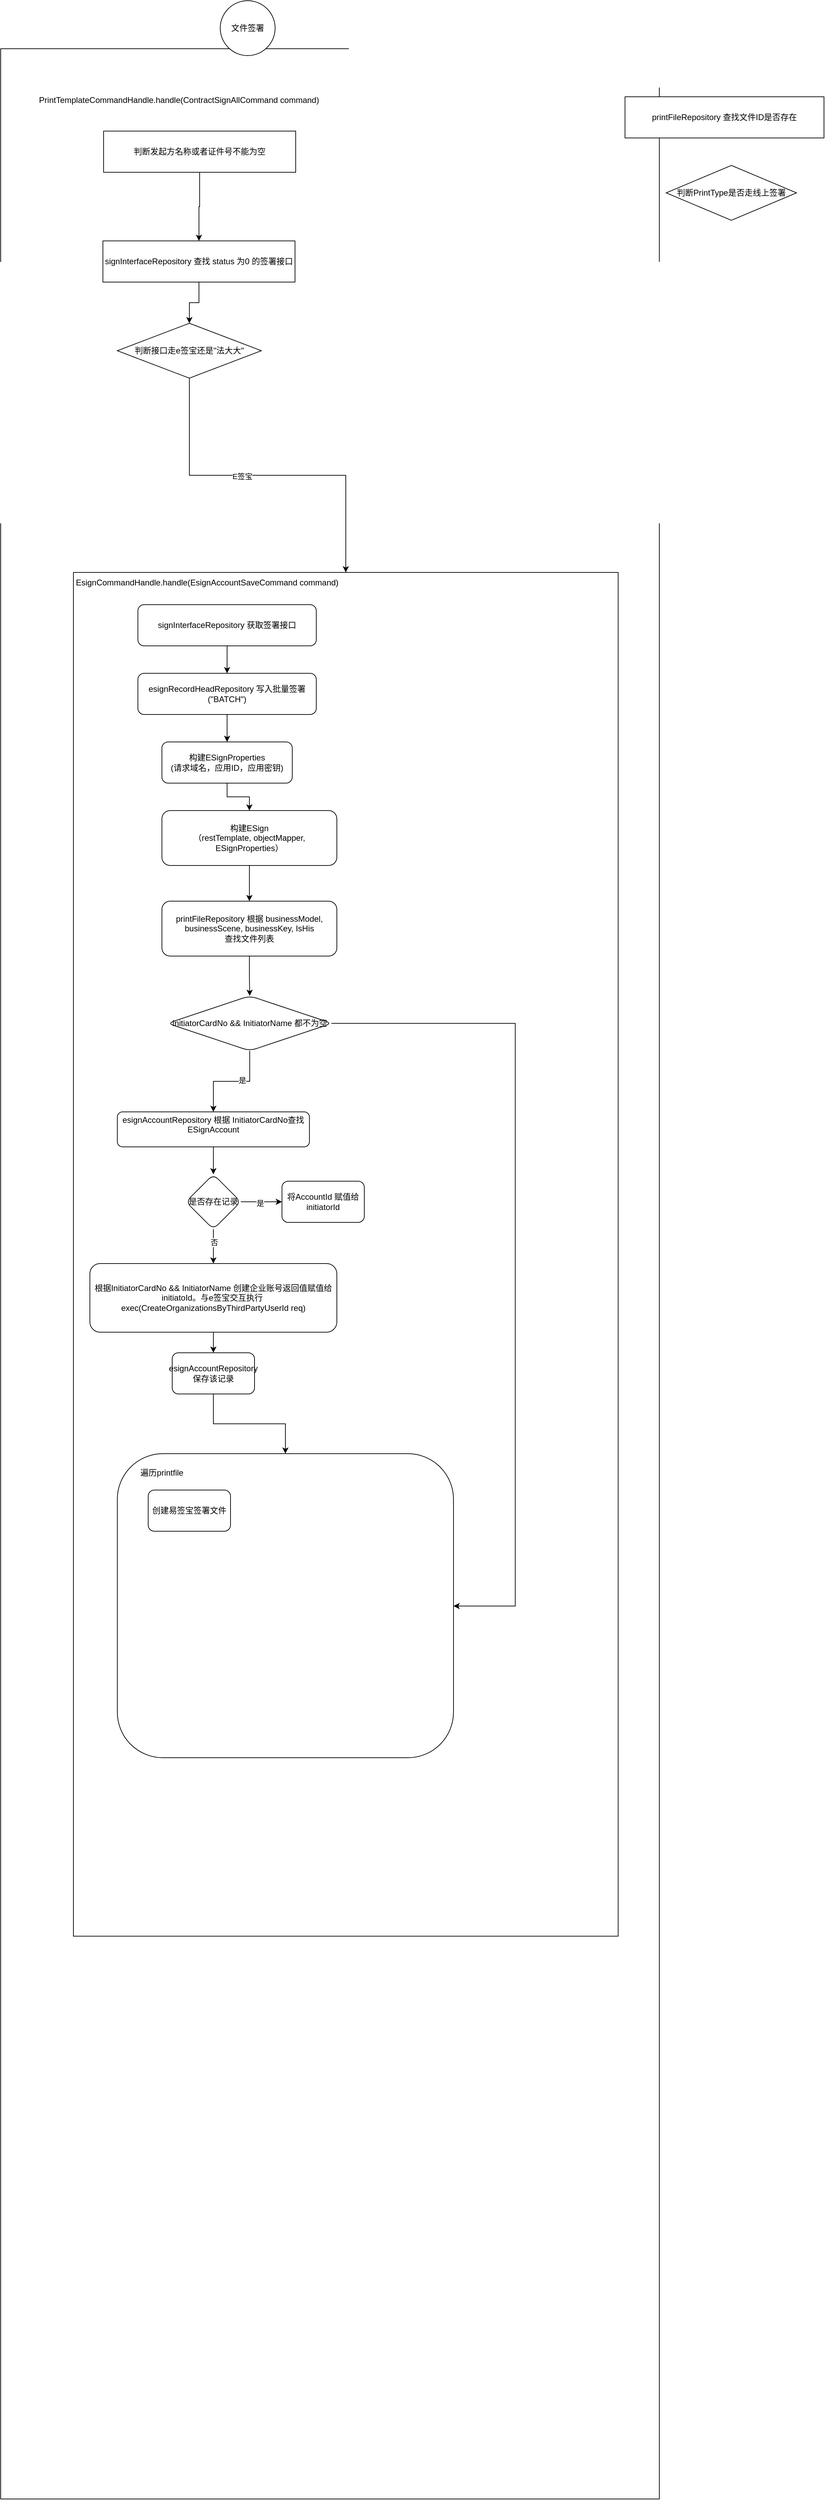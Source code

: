 <mxfile version="25.0.1">
  <diagram name="Page-1" id="Br8Wx8sli5McnMp55z6l">
    <mxGraphModel dx="1290" dy="522" grid="1" gridSize="10" guides="1" tooltips="1" connect="1" arrows="1" fold="1" page="1" pageScale="1" pageWidth="850" pageHeight="1100" math="0" shadow="0">
      <root>
        <mxCell id="0" />
        <mxCell id="1" parent="0" />
        <mxCell id="l_11CZ8YvdLJNFjwXb9s-1" value="" style="rounded=0;whiteSpace=wrap;html=1;" vertex="1" parent="1">
          <mxGeometry x="10" y="80" width="960" height="3570" as="geometry" />
        </mxCell>
        <mxCell id="l_11CZ8YvdLJNFjwXb9s-2" value="文件签署" style="ellipse;whiteSpace=wrap;html=1;aspect=fixed;" vertex="1" parent="1">
          <mxGeometry x="330" y="10" width="80" height="80" as="geometry" />
        </mxCell>
        <mxCell id="l_11CZ8YvdLJNFjwXb9s-3" value="PrintTemplateCommandHandle.handle(ContractSignAllCommand command)" style="text;html=1;align=center;verticalAlign=middle;whiteSpace=wrap;rounded=0;" vertex="1" parent="1">
          <mxGeometry x="60" y="140" width="420" height="30" as="geometry" />
        </mxCell>
        <mxCell id="l_11CZ8YvdLJNFjwXb9s-4" value="printFileRepository 查找文件ID是否存在" style="rounded=0;whiteSpace=wrap;html=1;" vertex="1" parent="1">
          <mxGeometry x="920" y="150" width="290" height="60" as="geometry" />
        </mxCell>
        <mxCell id="l_11CZ8YvdLJNFjwXb9s-5" value="判断PrintType是否走线上签署" style="rhombus;whiteSpace=wrap;html=1;" vertex="1" parent="1">
          <mxGeometry x="980" y="250" width="190" height="80" as="geometry" />
        </mxCell>
        <mxCell id="l_11CZ8YvdLJNFjwXb9s-8" value="" style="edgeStyle=orthogonalEdgeStyle;rounded=0;orthogonalLoop=1;jettySize=auto;html=1;" edge="1" parent="1" source="l_11CZ8YvdLJNFjwXb9s-6" target="l_11CZ8YvdLJNFjwXb9s-7">
          <mxGeometry relative="1" as="geometry" />
        </mxCell>
        <mxCell id="l_11CZ8YvdLJNFjwXb9s-6" value="判断发起方名称或者证件号不能为空" style="rounded=0;whiteSpace=wrap;html=1;" vertex="1" parent="1">
          <mxGeometry x="160" y="200" width="280" height="60" as="geometry" />
        </mxCell>
        <mxCell id="l_11CZ8YvdLJNFjwXb9s-19" style="edgeStyle=orthogonalEdgeStyle;rounded=0;orthogonalLoop=1;jettySize=auto;html=1;" edge="1" parent="1" source="l_11CZ8YvdLJNFjwXb9s-7" target="l_11CZ8YvdLJNFjwXb9s-11">
          <mxGeometry relative="1" as="geometry" />
        </mxCell>
        <mxCell id="l_11CZ8YvdLJNFjwXb9s-7" value="signInterfaceRepository 查找 status 为0 的签署接口" style="rounded=0;whiteSpace=wrap;html=1;" vertex="1" parent="1">
          <mxGeometry x="159" y="360" width="280" height="60" as="geometry" />
        </mxCell>
        <mxCell id="l_11CZ8YvdLJNFjwXb9s-13" value="" style="edgeStyle=orthogonalEdgeStyle;rounded=0;orthogonalLoop=1;jettySize=auto;html=1;" edge="1" parent="1" source="l_11CZ8YvdLJNFjwXb9s-11" target="l_11CZ8YvdLJNFjwXb9s-12">
          <mxGeometry relative="1" as="geometry" />
        </mxCell>
        <mxCell id="l_11CZ8YvdLJNFjwXb9s-14" value="E签宝" style="edgeLabel;html=1;align=center;verticalAlign=middle;resizable=0;points=[];" vertex="1" connectable="0" parent="l_11CZ8YvdLJNFjwXb9s-13">
          <mxGeometry x="-0.147" y="-1" relative="1" as="geometry">
            <mxPoint as="offset" />
          </mxGeometry>
        </mxCell>
        <mxCell id="l_11CZ8YvdLJNFjwXb9s-11" value="判断接口走e签宝还是&quot;法大大&quot;" style="rhombus;whiteSpace=wrap;html=1;" vertex="1" parent="1">
          <mxGeometry x="180" y="480" width="210" height="80" as="geometry" />
        </mxCell>
        <mxCell id="l_11CZ8YvdLJNFjwXb9s-12" value="" style="whiteSpace=wrap;html=1;" vertex="1" parent="1">
          <mxGeometry x="116" y="843" width="794" height="1987" as="geometry" />
        </mxCell>
        <mxCell id="l_11CZ8YvdLJNFjwXb9s-15" value="EsignCommandHandle.handle(EsignAccountSaveCommand command)" style="text;html=1;align=center;verticalAlign=middle;whiteSpace=wrap;rounded=0;" vertex="1" parent="1">
          <mxGeometry x="116" y="843" width="390" height="30" as="geometry" />
        </mxCell>
        <mxCell id="l_11CZ8YvdLJNFjwXb9s-18" value="" style="edgeStyle=orthogonalEdgeStyle;rounded=0;orthogonalLoop=1;jettySize=auto;html=1;" edge="1" parent="1" source="l_11CZ8YvdLJNFjwXb9s-16" target="l_11CZ8YvdLJNFjwXb9s-17">
          <mxGeometry relative="1" as="geometry" />
        </mxCell>
        <mxCell id="l_11CZ8YvdLJNFjwXb9s-16" value="signInterfaceRepository 获取签署接口" style="rounded=1;whiteSpace=wrap;html=1;" vertex="1" parent="1">
          <mxGeometry x="210" y="890" width="260" height="60" as="geometry" />
        </mxCell>
        <mxCell id="l_11CZ8YvdLJNFjwXb9s-21" value="" style="edgeStyle=orthogonalEdgeStyle;rounded=0;orthogonalLoop=1;jettySize=auto;html=1;" edge="1" parent="1" source="l_11CZ8YvdLJNFjwXb9s-17" target="l_11CZ8YvdLJNFjwXb9s-20">
          <mxGeometry relative="1" as="geometry" />
        </mxCell>
        <mxCell id="l_11CZ8YvdLJNFjwXb9s-17" value="esignRecordHeadRepository 写入批量签署 (&quot;BATCH&quot;)" style="rounded=1;whiteSpace=wrap;html=1;" vertex="1" parent="1">
          <mxGeometry x="210" y="990" width="260" height="60" as="geometry" />
        </mxCell>
        <mxCell id="l_11CZ8YvdLJNFjwXb9s-23" value="" style="edgeStyle=orthogonalEdgeStyle;rounded=0;orthogonalLoop=1;jettySize=auto;html=1;" edge="1" parent="1" source="l_11CZ8YvdLJNFjwXb9s-20" target="l_11CZ8YvdLJNFjwXb9s-22">
          <mxGeometry relative="1" as="geometry" />
        </mxCell>
        <mxCell id="l_11CZ8YvdLJNFjwXb9s-20" value="构建ESignProperties&lt;div&gt;(请求域名，应用ID，应用密钥)&lt;/div&gt;" style="rounded=1;whiteSpace=wrap;html=1;" vertex="1" parent="1">
          <mxGeometry x="245" y="1090" width="190" height="60" as="geometry" />
        </mxCell>
        <mxCell id="l_11CZ8YvdLJNFjwXb9s-25" value="" style="edgeStyle=orthogonalEdgeStyle;rounded=0;orthogonalLoop=1;jettySize=auto;html=1;" edge="1" parent="1" source="l_11CZ8YvdLJNFjwXb9s-22" target="l_11CZ8YvdLJNFjwXb9s-24">
          <mxGeometry relative="1" as="geometry" />
        </mxCell>
        <mxCell id="l_11CZ8YvdLJNFjwXb9s-22" value="构建ESign&lt;div&gt;（restTemplate, objectMapper, ESignProperties）&lt;/div&gt;" style="rounded=1;whiteSpace=wrap;html=1;" vertex="1" parent="1">
          <mxGeometry x="245" y="1190" width="255" height="80" as="geometry" />
        </mxCell>
        <mxCell id="l_11CZ8YvdLJNFjwXb9s-29" value="" style="edgeStyle=orthogonalEdgeStyle;rounded=0;orthogonalLoop=1;jettySize=auto;html=1;" edge="1" parent="1" source="l_11CZ8YvdLJNFjwXb9s-24" target="l_11CZ8YvdLJNFjwXb9s-28">
          <mxGeometry relative="1" as="geometry" />
        </mxCell>
        <mxCell id="l_11CZ8YvdLJNFjwXb9s-24" value="printFileRepository 根据 businessModel, businessScene, businessKey, IsHis&lt;div&gt;查找文件列表&lt;/div&gt;" style="rounded=1;whiteSpace=wrap;html=1;" vertex="1" parent="1">
          <mxGeometry x="245" y="1322" width="255" height="80" as="geometry" />
        </mxCell>
        <mxCell id="l_11CZ8YvdLJNFjwXb9s-31" value="" style="edgeStyle=orthogonalEdgeStyle;rounded=0;orthogonalLoop=1;jettySize=auto;html=1;" edge="1" parent="1" source="l_11CZ8YvdLJNFjwXb9s-28" target="l_11CZ8YvdLJNFjwXb9s-30">
          <mxGeometry relative="1" as="geometry" />
        </mxCell>
        <mxCell id="l_11CZ8YvdLJNFjwXb9s-32" value="是" style="edgeLabel;html=1;align=center;verticalAlign=middle;resizable=0;points=[];" vertex="1" connectable="0" parent="l_11CZ8YvdLJNFjwXb9s-31">
          <mxGeometry x="-0.213" y="-2" relative="1" as="geometry">
            <mxPoint as="offset" />
          </mxGeometry>
        </mxCell>
        <mxCell id="l_11CZ8YvdLJNFjwXb9s-39" style="edgeStyle=orthogonalEdgeStyle;rounded=0;orthogonalLoop=1;jettySize=auto;html=1;" edge="1" parent="1">
          <mxGeometry relative="1" as="geometry">
            <mxPoint x="492" y="1500" as="sourcePoint" />
            <mxPoint x="670" y="2349" as="targetPoint" />
            <Array as="points">
              <mxPoint x="760" y="1500" />
              <mxPoint x="760" y="2349" />
            </Array>
          </mxGeometry>
        </mxCell>
        <mxCell id="l_11CZ8YvdLJNFjwXb9s-28" value="InitiatorCardNo &amp;amp;&amp;amp;&amp;nbsp;InitiatorName 都不为空" style="rhombus;whiteSpace=wrap;html=1;rounded=1;" vertex="1" parent="1">
          <mxGeometry x="253" y="1460" width="240" height="80" as="geometry" />
        </mxCell>
        <mxCell id="l_11CZ8YvdLJNFjwXb9s-41" value="" style="edgeStyle=orthogonalEdgeStyle;rounded=0;orthogonalLoop=1;jettySize=auto;html=1;" edge="1" parent="1" source="l_11CZ8YvdLJNFjwXb9s-30" target="l_11CZ8YvdLJNFjwXb9s-40">
          <mxGeometry relative="1" as="geometry" />
        </mxCell>
        <mxCell id="l_11CZ8YvdLJNFjwXb9s-30" value="esignAccountRepository 根据 InitiatorCardNo查找 ESignAccount&lt;div&gt;&lt;br&gt;&lt;/div&gt;" style="whiteSpace=wrap;html=1;rounded=1;" vertex="1" parent="1">
          <mxGeometry x="180" y="1629" width="280" height="51" as="geometry" />
        </mxCell>
        <mxCell id="l_11CZ8YvdLJNFjwXb9s-33" value="" style="whiteSpace=wrap;html=1;rounded=1;" vertex="1" parent="1">
          <mxGeometry x="180" y="2127" width="490" height="443" as="geometry" />
        </mxCell>
        <mxCell id="l_11CZ8YvdLJNFjwXb9s-43" value="" style="edgeStyle=orthogonalEdgeStyle;rounded=0;orthogonalLoop=1;jettySize=auto;html=1;" edge="1" parent="1" source="l_11CZ8YvdLJNFjwXb9s-40" target="l_11CZ8YvdLJNFjwXb9s-42">
          <mxGeometry relative="1" as="geometry" />
        </mxCell>
        <mxCell id="l_11CZ8YvdLJNFjwXb9s-44" value="是" style="edgeLabel;html=1;align=center;verticalAlign=middle;resizable=0;points=[];" vertex="1" connectable="0" parent="l_11CZ8YvdLJNFjwXb9s-43">
          <mxGeometry x="-0.073" y="-2" relative="1" as="geometry">
            <mxPoint as="offset" />
          </mxGeometry>
        </mxCell>
        <mxCell id="l_11CZ8YvdLJNFjwXb9s-46" value="" style="edgeStyle=orthogonalEdgeStyle;rounded=0;orthogonalLoop=1;jettySize=auto;html=1;" edge="1" parent="1" source="l_11CZ8YvdLJNFjwXb9s-40" target="l_11CZ8YvdLJNFjwXb9s-45">
          <mxGeometry relative="1" as="geometry" />
        </mxCell>
        <mxCell id="l_11CZ8YvdLJNFjwXb9s-47" value="否" style="edgeLabel;html=1;align=center;verticalAlign=middle;resizable=0;points=[];" vertex="1" connectable="0" parent="l_11CZ8YvdLJNFjwXb9s-46">
          <mxGeometry x="-0.262" y="1" relative="1" as="geometry">
            <mxPoint as="offset" />
          </mxGeometry>
        </mxCell>
        <mxCell id="l_11CZ8YvdLJNFjwXb9s-40" value="是否存在记录" style="rhombus;whiteSpace=wrap;html=1;rounded=1;" vertex="1" parent="1">
          <mxGeometry x="280" y="1720" width="80" height="80" as="geometry" />
        </mxCell>
        <mxCell id="l_11CZ8YvdLJNFjwXb9s-42" value="将AccountId 赋值给&lt;div&gt;initiatorId&lt;/div&gt;" style="whiteSpace=wrap;html=1;rounded=1;" vertex="1" parent="1">
          <mxGeometry x="420" y="1730" width="120" height="60" as="geometry" />
        </mxCell>
        <mxCell id="l_11CZ8YvdLJNFjwXb9s-49" value="" style="edgeStyle=orthogonalEdgeStyle;rounded=0;orthogonalLoop=1;jettySize=auto;html=1;" edge="1" parent="1" source="l_11CZ8YvdLJNFjwXb9s-45" target="l_11CZ8YvdLJNFjwXb9s-48">
          <mxGeometry relative="1" as="geometry" />
        </mxCell>
        <mxCell id="l_11CZ8YvdLJNFjwXb9s-45" value="根据InitiatorCardNo &amp;amp;&amp;amp;&amp;nbsp;InitiatorName 创建企业账号返回值赋值给initiatoId。与e签宝交互执行&amp;nbsp; exec(CreateOrganizationsByThirdPartyUserId req)" style="whiteSpace=wrap;html=1;rounded=1;" vertex="1" parent="1">
          <mxGeometry x="140" y="1850" width="360" height="100" as="geometry" />
        </mxCell>
        <mxCell id="l_11CZ8YvdLJNFjwXb9s-50" style="edgeStyle=orthogonalEdgeStyle;rounded=0;orthogonalLoop=1;jettySize=auto;html=1;entryX=0.5;entryY=0;entryDx=0;entryDy=0;" edge="1" parent="1" source="l_11CZ8YvdLJNFjwXb9s-48" target="l_11CZ8YvdLJNFjwXb9s-33">
          <mxGeometry relative="1" as="geometry" />
        </mxCell>
        <mxCell id="l_11CZ8YvdLJNFjwXb9s-48" value="esignAccountRepository保存该记录" style="whiteSpace=wrap;html=1;rounded=1;" vertex="1" parent="1">
          <mxGeometry x="260" y="1980" width="120" height="60" as="geometry" />
        </mxCell>
        <mxCell id="l_11CZ8YvdLJNFjwXb9s-52" value="遍历printfile" style="text;html=1;align=center;verticalAlign=middle;whiteSpace=wrap;rounded=0;" vertex="1" parent="1">
          <mxGeometry x="200" y="2140" width="90" height="30" as="geometry" />
        </mxCell>
        <mxCell id="l_11CZ8YvdLJNFjwXb9s-53" value="创建易签宝签署文件" style="rounded=1;whiteSpace=wrap;html=1;" vertex="1" parent="1">
          <mxGeometry x="225" y="2180" width="120" height="60" as="geometry" />
        </mxCell>
      </root>
    </mxGraphModel>
  </diagram>
</mxfile>

